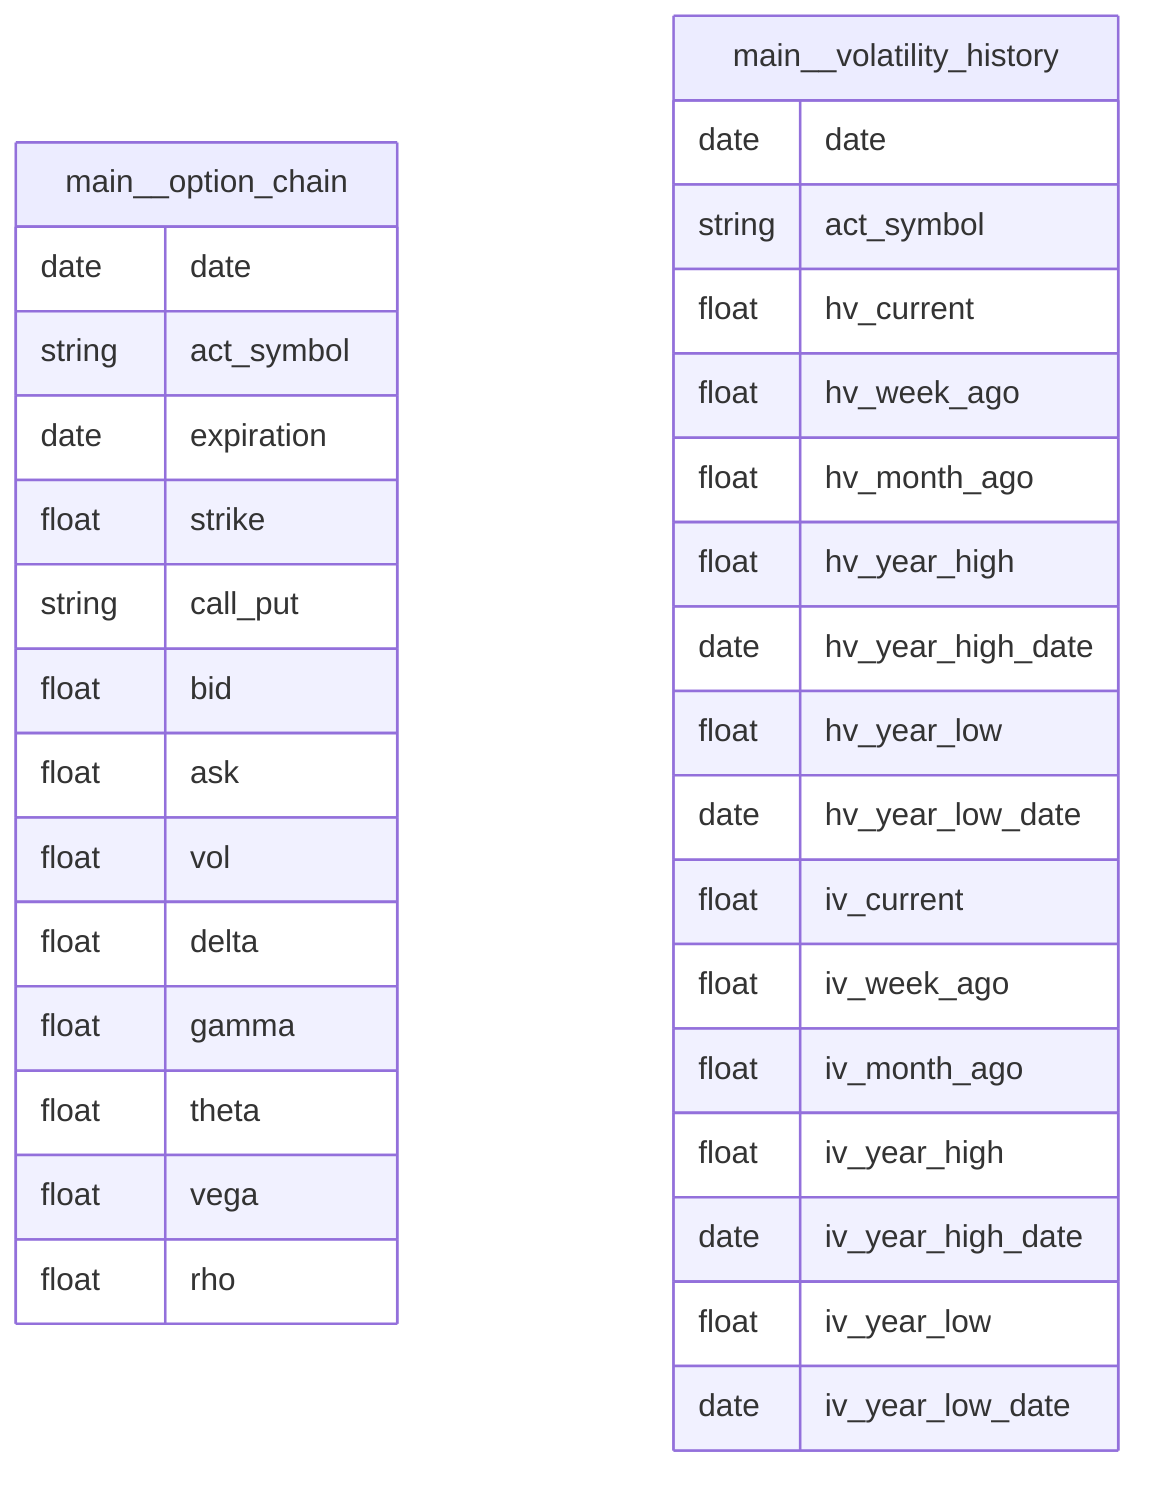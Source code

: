 erDiagram
main__option_chain {
  date date
  string act_symbol
  date expiration
  float strike
  string call_put
  float bid
  float ask
  float vol
  float delta
  float gamma
  float theta
  float vega
  float rho
}
main__volatility_history {
  date date
  string act_symbol
  float hv_current
  float hv_week_ago
  float hv_month_ago
  float hv_year_high
  date hv_year_high_date
  float hv_year_low
  date hv_year_low_date
  float iv_current
  float iv_week_ago
  float iv_month_ago
  float iv_year_high
  date iv_year_high_date
  float iv_year_low
  date iv_year_low_date
}